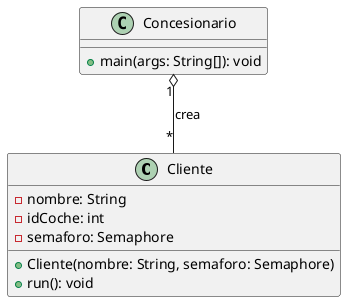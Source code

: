@startuml

class Cliente {
    - nombre: String
    - idCoche: int
    - semaforo: Semaphore
    + Cliente(nombre: String, semaforo: Semaphore)
    + run(): void
}

class Concesionario {
    + main(args: String[]): void
}

Concesionario "1" o-- "*" Cliente : crea

@enduml


